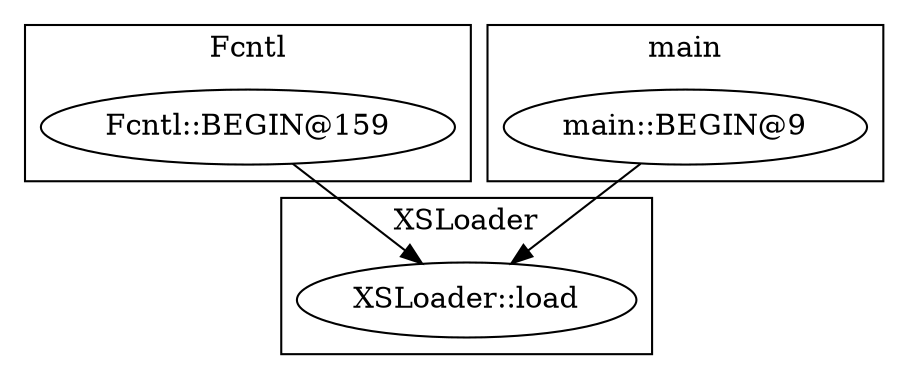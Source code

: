 digraph {
graph [overlap=false]
subgraph cluster_XSLoader {
	label="XSLoader";
	"XSLoader::load";
}
subgraph cluster_Fcntl {
	label="Fcntl";
	"Fcntl::BEGIN@159";
}
subgraph cluster_main {
	label="main";
	"main::BEGIN@9";
}
"main::BEGIN@9" -> "XSLoader::load";
"Fcntl::BEGIN@159" -> "XSLoader::load";
}
